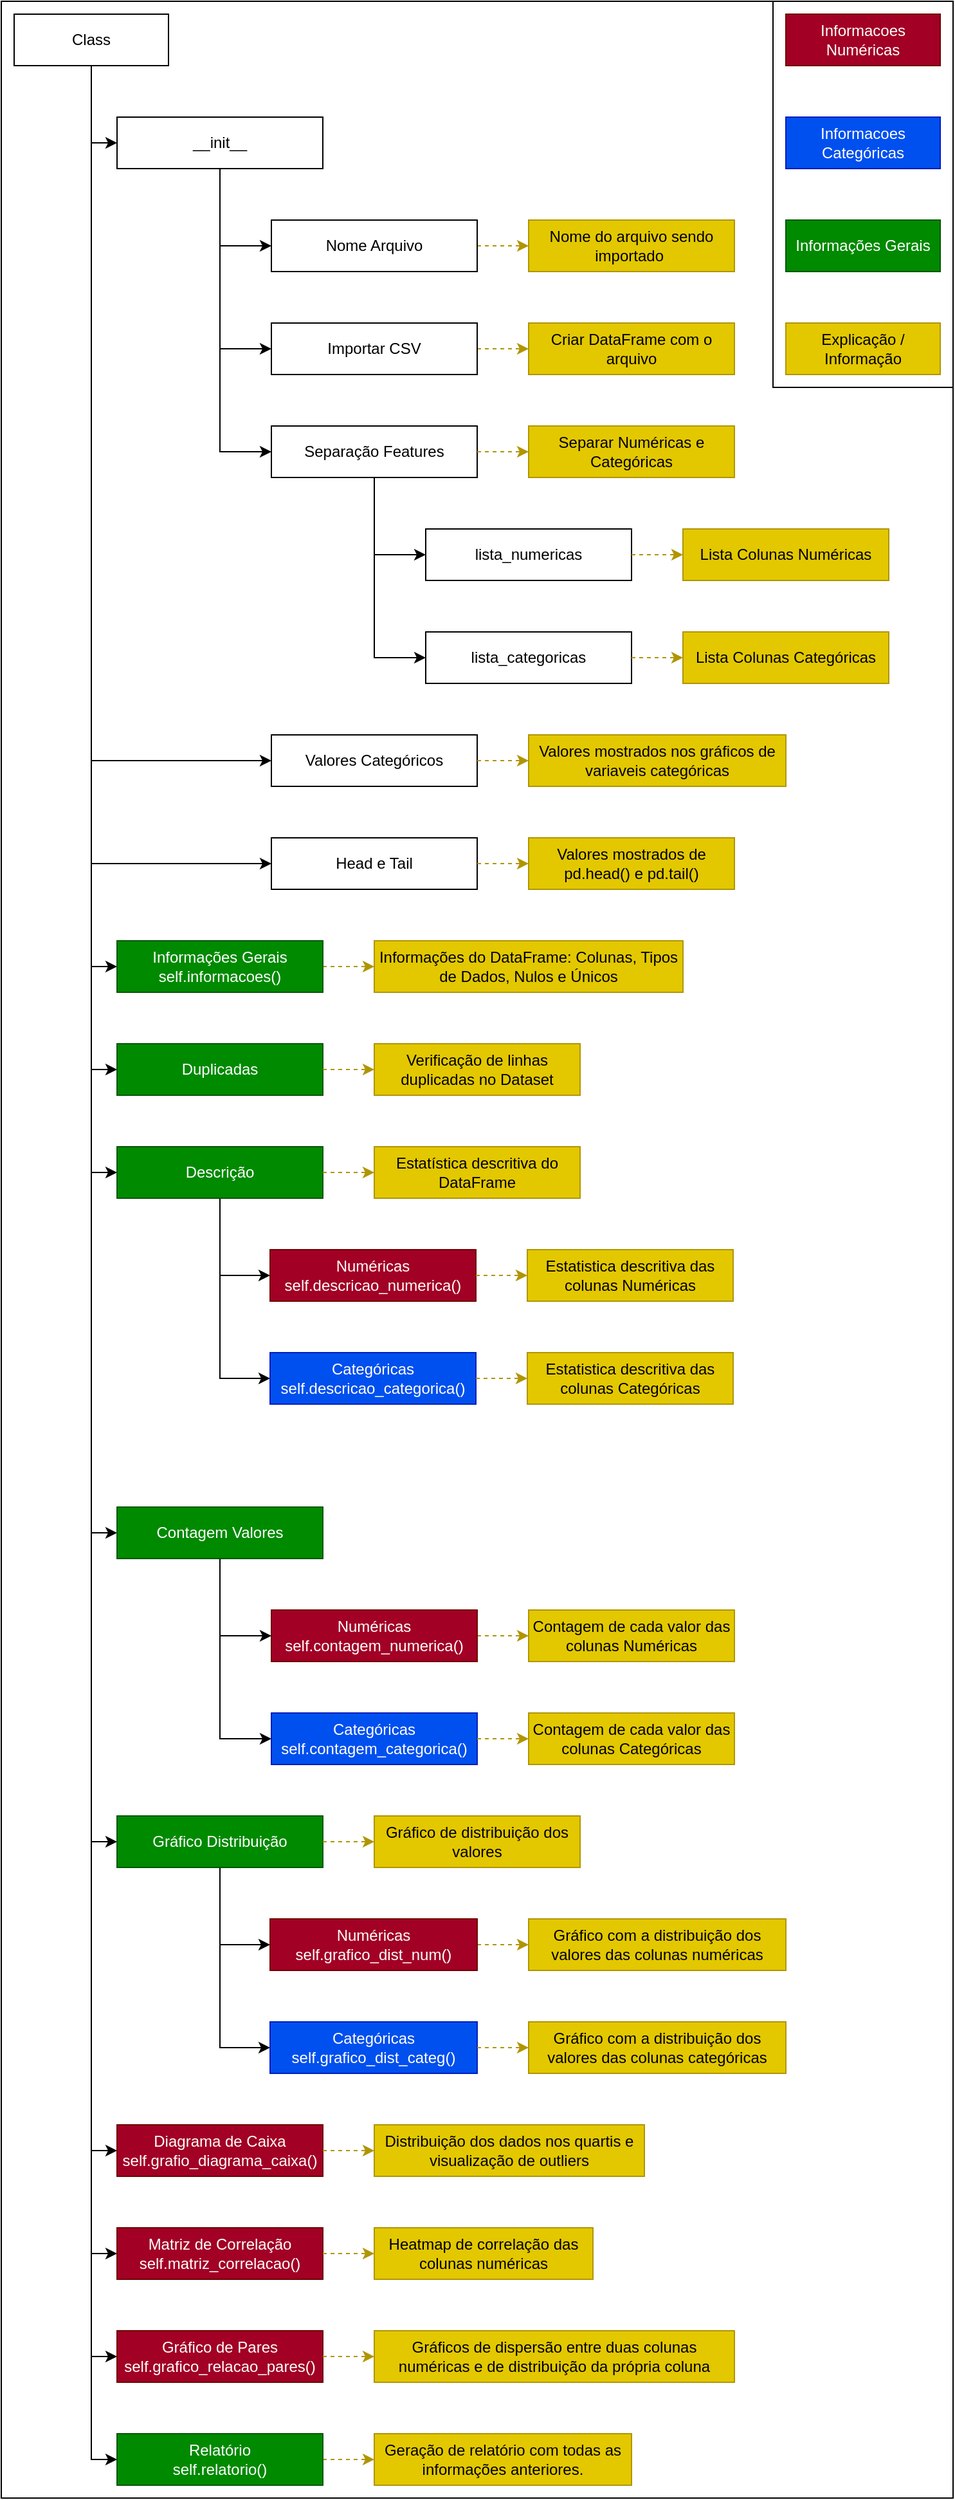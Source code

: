<mxfile version="24.7.8">
  <diagram name="Page-1" id="e8NcMfRpyRCysMWZdbiD">
    <mxGraphModel dx="1183" dy="713" grid="1" gridSize="10" guides="1" tooltips="1" connect="1" arrows="1" fold="1" page="1" pageScale="1" pageWidth="827" pageHeight="1169" math="0" shadow="0">
      <root>
        <mxCell id="0" />
        <mxCell id="1" parent="0" />
        <mxCell id="BRTqTrgbiYK0Ruy9-HGk-8" value="" style="group" parent="1" vertex="1" connectable="0">
          <mxGeometry x="630" y="30" width="140" height="1940" as="geometry" />
        </mxCell>
        <mxCell id="_vq3Z08XX0XBP9HJLTH1-32" value="Informacoes Numéricas" style="rounded=0;whiteSpace=wrap;html=1;fillColor=#a20025;fontColor=#ffffff;strokeColor=#6F0000;" parent="BRTqTrgbiYK0Ruy9-HGk-8" vertex="1">
          <mxGeometry x="10" y="10" width="120" height="40" as="geometry" />
        </mxCell>
        <mxCell id="_vq3Z08XX0XBP9HJLTH1-33" value="Informacoes Categóricas" style="rounded=0;whiteSpace=wrap;html=1;fillColor=#0050ef;fontColor=#ffffff;strokeColor=#001DBC;" parent="BRTqTrgbiYK0Ruy9-HGk-8" vertex="1">
          <mxGeometry x="10" y="90" width="120" height="40" as="geometry" />
        </mxCell>
        <mxCell id="_vq3Z08XX0XBP9HJLTH1-34" value="Explicação / Informação" style="rounded=0;whiteSpace=wrap;html=1;fillColor=#e3c800;fontColor=#000000;strokeColor=#B09500;" parent="BRTqTrgbiYK0Ruy9-HGk-8" vertex="1">
          <mxGeometry x="10" y="250" width="120" height="40" as="geometry" />
        </mxCell>
        <mxCell id="mS4xfOYdUZrDkrwLqn_w-5" value="Informações Gerais" style="rounded=0;whiteSpace=wrap;html=1;fillColor=#008a00;fontColor=#ffffff;strokeColor=#005700;" parent="BRTqTrgbiYK0Ruy9-HGk-8" vertex="1">
          <mxGeometry x="10" y="170" width="120" height="40" as="geometry" />
        </mxCell>
        <mxCell id="BRTqTrgbiYK0Ruy9-HGk-7" value="" style="rounded=0;whiteSpace=wrap;html=1;fillColor=none;" parent="BRTqTrgbiYK0Ruy9-HGk-8" vertex="1">
          <mxGeometry width="140" height="300" as="geometry" />
        </mxCell>
        <mxCell id="YNi-nl7W-iOA99BrVLCE-1" value="" style="rounded=0;whiteSpace=wrap;html=1;fillColor=none;" vertex="1" parent="BRTqTrgbiYK0Ruy9-HGk-8">
          <mxGeometry x="-600" width="740" height="1940" as="geometry" />
        </mxCell>
        <mxCell id="BRTqTrgbiYK0Ruy9-HGk-38" value="" style="edgeStyle=orthogonalEdgeStyle;rounded=0;orthogonalLoop=1;jettySize=auto;html=1;dashed=1;fillColor=#e3c800;strokeColor=#B09500;entryX=0;entryY=0.5;entryDx=0;entryDy=0;exitX=1;exitY=0.5;exitDx=0;exitDy=0;" parent="1" source="BRTqTrgbiYK0Ruy9-HGk-36" target="BRTqTrgbiYK0Ruy9-HGk-37" edge="1">
          <mxGeometry relative="1" as="geometry">
            <mxPoint x="389" y="1580" as="sourcePoint" />
            <mxPoint x="489" y="1610" as="targetPoint" />
          </mxGeometry>
        </mxCell>
        <mxCell id="_vq3Z08XX0XBP9HJLTH1-20" style="edgeStyle=orthogonalEdgeStyle;rounded=0;orthogonalLoop=1;jettySize=auto;html=1;entryX=0;entryY=0.5;entryDx=0;entryDy=0;exitX=0.5;exitY=1;exitDx=0;exitDy=0;" parent="1" source="TaPZH9mNPw8vO54X3EI6-1" target="_vq3Z08XX0XBP9HJLTH1-40" edge="1">
          <mxGeometry relative="1" as="geometry">
            <mxPoint x="50" y="280" as="sourcePoint" />
            <mxPoint x="160" y="1220" as="targetPoint" />
          </mxGeometry>
        </mxCell>
        <mxCell id="_vq3Z08XX0XBP9HJLTH1-30" style="edgeStyle=orthogonalEdgeStyle;rounded=0;orthogonalLoop=1;jettySize=auto;html=1;entryX=0;entryY=0.5;entryDx=0;entryDy=0;exitX=0.5;exitY=1;exitDx=0;exitDy=0;" parent="1" source="TaPZH9mNPw8vO54X3EI6-1" target="_vq3Z08XX0XBP9HJLTH1-27" edge="1">
          <mxGeometry relative="1" as="geometry">
            <mxPoint x="70" y="240" as="sourcePoint" />
          </mxGeometry>
        </mxCell>
        <mxCell id="MgwHLTYjM0skeYlXq_RX-8" style="edgeStyle=orthogonalEdgeStyle;rounded=0;orthogonalLoop=1;jettySize=auto;html=1;entryX=0;entryY=0.5;entryDx=0;entryDy=0;exitX=0.5;exitY=1;exitDx=0;exitDy=0;" parent="1" source="TaPZH9mNPw8vO54X3EI6-1" target="MgwHLTYjM0skeYlXq_RX-2" edge="1">
          <mxGeometry relative="1" as="geometry">
            <mxPoint x="50" y="130" as="sourcePoint" />
          </mxGeometry>
        </mxCell>
        <mxCell id="BRTqTrgbiYK0Ruy9-HGk-10" style="edgeStyle=orthogonalEdgeStyle;rounded=0;orthogonalLoop=1;jettySize=auto;html=1;entryX=0;entryY=0.5;entryDx=0;entryDy=0;exitX=0.5;exitY=1;exitDx=0;exitDy=0;" parent="1" source="TaPZH9mNPw8vO54X3EI6-1" target="BRTqTrgbiYK0Ruy9-HGk-9" edge="1">
          <mxGeometry relative="1" as="geometry" />
        </mxCell>
        <mxCell id="BRTqTrgbiYK0Ruy9-HGk-14" style="edgeStyle=orthogonalEdgeStyle;rounded=0;orthogonalLoop=1;jettySize=auto;html=1;entryX=0;entryY=0.5;entryDx=0;entryDy=0;exitX=0.5;exitY=1;exitDx=0;exitDy=0;" parent="1" source="TaPZH9mNPw8vO54X3EI6-1" target="BRTqTrgbiYK0Ruy9-HGk-13" edge="1">
          <mxGeometry relative="1" as="geometry" />
        </mxCell>
        <mxCell id="BRTqTrgbiYK0Ruy9-HGk-32" style="edgeStyle=orthogonalEdgeStyle;rounded=0;orthogonalLoop=1;jettySize=auto;html=1;exitX=0.5;exitY=1;exitDx=0;exitDy=0;entryX=0;entryY=0.5;entryDx=0;entryDy=0;" parent="1" source="TaPZH9mNPw8vO54X3EI6-1" target="BRTqTrgbiYK0Ruy9-HGk-31" edge="1">
          <mxGeometry relative="1" as="geometry">
            <mxPoint x="30" y="300" as="targetPoint" />
          </mxGeometry>
        </mxCell>
        <mxCell id="BRTqTrgbiYK0Ruy9-HGk-45" style="edgeStyle=orthogonalEdgeStyle;rounded=0;orthogonalLoop=1;jettySize=auto;html=1;exitX=0.5;exitY=1;exitDx=0;exitDy=0;entryX=0;entryY=0.5;entryDx=0;entryDy=0;" parent="1" source="TaPZH9mNPw8vO54X3EI6-1" target="BRTqTrgbiYK0Ruy9-HGk-44" edge="1">
          <mxGeometry relative="1" as="geometry">
            <mxPoint x="60" y="280" as="targetPoint" />
            <mxPoint x="60" y="110" as="sourcePoint" />
          </mxGeometry>
        </mxCell>
        <mxCell id="BRTqTrgbiYK0Ruy9-HGk-52" style="edgeStyle=orthogonalEdgeStyle;rounded=0;orthogonalLoop=1;jettySize=auto;html=1;exitX=0.5;exitY=1;exitDx=0;exitDy=0;entryX=0;entryY=0.5;entryDx=0;entryDy=0;" parent="1" source="TaPZH9mNPw8vO54X3EI6-1" target="BRTqTrgbiYK0Ruy9-HGk-49" edge="1">
          <mxGeometry relative="1" as="geometry">
            <mxPoint x="50" y="280" as="targetPoint" />
            <mxPoint x="70" y="120" as="sourcePoint" />
          </mxGeometry>
        </mxCell>
        <mxCell id="BRTqTrgbiYK0Ruy9-HGk-54" style="edgeStyle=orthogonalEdgeStyle;rounded=0;orthogonalLoop=1;jettySize=auto;html=1;exitX=0.5;exitY=1;exitDx=0;exitDy=0;entryX=0;entryY=0.5;entryDx=0;entryDy=0;" parent="1" source="TaPZH9mNPw8vO54X3EI6-1" target="BRTqTrgbiYK0Ruy9-HGk-53" edge="1">
          <mxGeometry relative="1" as="geometry">
            <mxPoint x="50" y="280" as="targetPoint" />
          </mxGeometry>
        </mxCell>
        <mxCell id="BRTqTrgbiYK0Ruy9-HGk-58" style="edgeStyle=orthogonalEdgeStyle;rounded=0;orthogonalLoop=1;jettySize=auto;html=1;exitX=0.5;exitY=1;exitDx=0;exitDy=0;entryX=0;entryY=0.5;entryDx=0;entryDy=0;" parent="1" source="TaPZH9mNPw8vO54X3EI6-1" target="BRTqTrgbiYK0Ruy9-HGk-57" edge="1">
          <mxGeometry relative="1" as="geometry">
            <mxPoint x="60" y="270" as="targetPoint" />
          </mxGeometry>
        </mxCell>
        <mxCell id="AU4asDcsTWeyy-CAVOsh-3" style="edgeStyle=orthogonalEdgeStyle;rounded=0;orthogonalLoop=1;jettySize=auto;html=1;entryX=0;entryY=0.5;entryDx=0;entryDy=0;exitX=0.5;exitY=1;exitDx=0;exitDy=0;" parent="1" source="TaPZH9mNPw8vO54X3EI6-1" target="AU4asDcsTWeyy-CAVOsh-1" edge="1">
          <mxGeometry relative="1" as="geometry" />
        </mxCell>
        <mxCell id="AU4asDcsTWeyy-CAVOsh-4" style="edgeStyle=orthogonalEdgeStyle;rounded=0;orthogonalLoop=1;jettySize=auto;html=1;entryX=0;entryY=0.5;entryDx=0;entryDy=0;exitX=0.5;exitY=1;exitDx=0;exitDy=0;" parent="1" source="TaPZH9mNPw8vO54X3EI6-1" target="AU4asDcsTWeyy-CAVOsh-2" edge="1">
          <mxGeometry relative="1" as="geometry" />
        </mxCell>
        <mxCell id="TaPZH9mNPw8vO54X3EI6-1" value="Class" style="rounded=0;whiteSpace=wrap;html=1;" parent="1" vertex="1">
          <mxGeometry x="40" y="40" width="120" height="40" as="geometry" />
        </mxCell>
        <mxCell id="TaPZH9mNPw8vO54X3EI6-5" value="" style="edgeStyle=orthogonalEdgeStyle;rounded=0;orthogonalLoop=1;jettySize=auto;html=1;dashed=1;fillColor=#e3c800;strokeColor=#B09500;exitX=1;exitY=0.5;exitDx=0;exitDy=0;entryX=0;entryY=0.5;entryDx=0;entryDy=0;" parent="1" source="TaPZH9mNPw8vO54X3EI6-2" target="TaPZH9mNPw8vO54X3EI6-4" edge="1">
          <mxGeometry relative="1" as="geometry">
            <mxPoint x="410" y="240" as="sourcePoint" />
          </mxGeometry>
        </mxCell>
        <mxCell id="TaPZH9mNPw8vO54X3EI6-2" value="Importar CSV" style="rounded=0;whiteSpace=wrap;html=1;" parent="1" vertex="1">
          <mxGeometry x="240" y="280" width="160" height="40" as="geometry" />
        </mxCell>
        <mxCell id="TaPZH9mNPw8vO54X3EI6-4" value="Criar DataFrame com o arquivo" style="rounded=0;whiteSpace=wrap;html=1;fillColor=#e3c800;fontColor=#000000;strokeColor=#B09500;" parent="1" vertex="1">
          <mxGeometry x="440" y="280" width="160" height="40" as="geometry" />
        </mxCell>
        <mxCell id="BRTqTrgbiYK0Ruy9-HGk-5" style="edgeStyle=orthogonalEdgeStyle;rounded=0;orthogonalLoop=1;jettySize=auto;html=1;entryX=0;entryY=0.5;entryDx=0;entryDy=0;exitX=0.5;exitY=1;exitDx=0;exitDy=0;" parent="1" source="TaPZH9mNPw8vO54X3EI6-6" target="_vq3Z08XX0XBP9HJLTH1-1" edge="1">
          <mxGeometry relative="1" as="geometry">
            <mxPoint x="190" y="440" as="sourcePoint" />
          </mxGeometry>
        </mxCell>
        <mxCell id="BRTqTrgbiYK0Ruy9-HGk-6" style="edgeStyle=orthogonalEdgeStyle;rounded=0;orthogonalLoop=1;jettySize=auto;html=1;entryX=0;entryY=0.5;entryDx=0;entryDy=0;exitX=0.5;exitY=1;exitDx=0;exitDy=0;" parent="1" source="TaPZH9mNPw8vO54X3EI6-6" target="_vq3Z08XX0XBP9HJLTH1-2" edge="1">
          <mxGeometry relative="1" as="geometry" />
        </mxCell>
        <mxCell id="TaPZH9mNPw8vO54X3EI6-6" value="Separação Features" style="rounded=0;whiteSpace=wrap;html=1;" parent="1" vertex="1">
          <mxGeometry x="240" y="360" width="160" height="40" as="geometry" />
        </mxCell>
        <mxCell id="TaPZH9mNPw8vO54X3EI6-8" value="Separar Numéricas e Categóricas" style="rounded=0;whiteSpace=wrap;html=1;fillColor=#e3c800;fontColor=#000000;strokeColor=#B09500;" parent="1" vertex="1">
          <mxGeometry x="440" y="360" width="160" height="40" as="geometry" />
        </mxCell>
        <mxCell id="TaPZH9mNPw8vO54X3EI6-9" value="" style="edgeStyle=orthogonalEdgeStyle;rounded=0;orthogonalLoop=1;jettySize=auto;html=1;dashed=1;fillColor=#e3c800;strokeColor=#B09500;exitX=1;exitY=0.5;exitDx=0;exitDy=0;entryX=0;entryY=0.5;entryDx=0;entryDy=0;" parent="1" source="TaPZH9mNPw8vO54X3EI6-6" target="TaPZH9mNPw8vO54X3EI6-8" edge="1">
          <mxGeometry relative="1" as="geometry">
            <mxPoint x="330" y="310" as="sourcePoint" />
            <mxPoint x="490" y="450" as="targetPoint" />
          </mxGeometry>
        </mxCell>
        <mxCell id="_vq3Z08XX0XBP9HJLTH1-1" value="lista_numericas" style="rounded=0;whiteSpace=wrap;html=1;" parent="1" vertex="1">
          <mxGeometry x="360" y="440" width="160" height="40" as="geometry" />
        </mxCell>
        <mxCell id="_vq3Z08XX0XBP9HJLTH1-2" value="lista_categoricas" style="rounded=0;whiteSpace=wrap;html=1;" parent="1" vertex="1">
          <mxGeometry x="360" y="520" width="160" height="40" as="geometry" />
        </mxCell>
        <mxCell id="_vq3Z08XX0XBP9HJLTH1-13" value="Lista Colunas Numéricas" style="rounded=0;whiteSpace=wrap;html=1;fillColor=#e3c800;fontColor=#000000;strokeColor=#B09500;" parent="1" vertex="1">
          <mxGeometry x="560" y="440" width="160" height="40" as="geometry" />
        </mxCell>
        <mxCell id="_vq3Z08XX0XBP9HJLTH1-14" value="" style="edgeStyle=orthogonalEdgeStyle;rounded=0;orthogonalLoop=1;jettySize=auto;html=1;dashed=1;fillColor=#e3c800;strokeColor=#B09500;entryX=0;entryY=0.5;entryDx=0;entryDy=0;exitX=1;exitY=0.5;exitDx=0;exitDy=0;" parent="1" source="_vq3Z08XX0XBP9HJLTH1-1" target="_vq3Z08XX0XBP9HJLTH1-13" edge="1">
          <mxGeometry relative="1" as="geometry">
            <mxPoint x="450" y="430" as="sourcePoint" />
            <mxPoint x="570" y="530" as="targetPoint" />
          </mxGeometry>
        </mxCell>
        <mxCell id="_vq3Z08XX0XBP9HJLTH1-15" value="Lista Colunas Categóricas" style="rounded=0;whiteSpace=wrap;html=1;fillColor=#e3c800;fontColor=#000000;strokeColor=#B09500;" parent="1" vertex="1">
          <mxGeometry x="560" y="520" width="160" height="40" as="geometry" />
        </mxCell>
        <mxCell id="_vq3Z08XX0XBP9HJLTH1-16" value="" style="edgeStyle=orthogonalEdgeStyle;rounded=0;orthogonalLoop=1;jettySize=auto;html=1;dashed=1;fillColor=#e3c800;strokeColor=#B09500;entryX=0;entryY=0.5;entryDx=0;entryDy=0;exitX=1;exitY=0.5;exitDx=0;exitDy=0;" parent="1" source="_vq3Z08XX0XBP9HJLTH1-2" target="_vq3Z08XX0XBP9HJLTH1-15" edge="1">
          <mxGeometry relative="1" as="geometry">
            <mxPoint x="460" y="510" as="sourcePoint" />
            <mxPoint x="570" y="610" as="targetPoint" />
          </mxGeometry>
        </mxCell>
        <mxCell id="BRTqTrgbiYK0Ruy9-HGk-25" value="" style="edgeStyle=orthogonalEdgeStyle;rounded=0;orthogonalLoop=1;jettySize=auto;html=1;fillColor=#e3c800;strokeColor=#B09500;dashed=1;entryX=0;entryY=0.5;entryDx=0;entryDy=0;exitX=1;exitY=0.5;exitDx=0;exitDy=0;" parent="1" source="_vq3Z08XX0XBP9HJLTH1-21" target="_vq3Z08XX0XBP9HJLTH1-24" edge="1">
          <mxGeometry relative="1" as="geometry">
            <mxPoint x="420" y="1240" as="sourcePoint" />
            <mxPoint x="430" y="1260" as="targetPoint" />
          </mxGeometry>
        </mxCell>
        <mxCell id="_vq3Z08XX0XBP9HJLTH1-21" value="&lt;div&gt;Numéricas&lt;/div&gt;&lt;div&gt;self.contagem_numerica()&lt;br&gt;&lt;/div&gt;" style="rounded=0;whiteSpace=wrap;html=1;fillColor=#a20025;fontColor=#ffffff;strokeColor=#6F0000;" parent="1" vertex="1">
          <mxGeometry x="240" y="1280" width="160" height="40" as="geometry" />
        </mxCell>
        <mxCell id="_vq3Z08XX0XBP9HJLTH1-24" value="Contagem de cada valor das colunas Numéricas" style="rounded=0;whiteSpace=wrap;html=1;fillColor=#e3c800;fontColor=#000000;strokeColor=#B09500;" parent="1" vertex="1">
          <mxGeometry x="440" y="1280" width="160" height="40" as="geometry" />
        </mxCell>
        <mxCell id="_vq3Z08XX0XBP9HJLTH1-28" style="edgeStyle=orthogonalEdgeStyle;rounded=0;orthogonalLoop=1;jettySize=auto;html=1;entryX=0;entryY=0.5;entryDx=0;entryDy=0;exitX=0.5;exitY=1;exitDx=0;exitDy=0;" parent="1" source="_vq3Z08XX0XBP9HJLTH1-27" target="TaPZH9mNPw8vO54X3EI6-2" edge="1">
          <mxGeometry relative="1" as="geometry" />
        </mxCell>
        <mxCell id="_vq3Z08XX0XBP9HJLTH1-29" style="edgeStyle=orthogonalEdgeStyle;rounded=0;orthogonalLoop=1;jettySize=auto;html=1;entryX=0;entryY=0.5;entryDx=0;entryDy=0;exitX=0.5;exitY=1;exitDx=0;exitDy=0;" parent="1" source="_vq3Z08XX0XBP9HJLTH1-27" target="TaPZH9mNPw8vO54X3EI6-6" edge="1">
          <mxGeometry relative="1" as="geometry" />
        </mxCell>
        <mxCell id="BRTqTrgbiYK0Ruy9-HGk-2" style="edgeStyle=orthogonalEdgeStyle;rounded=0;orthogonalLoop=1;jettySize=auto;html=1;entryX=0;entryY=0.5;entryDx=0;entryDy=0;exitX=0.5;exitY=1;exitDx=0;exitDy=0;" parent="1" source="_vq3Z08XX0XBP9HJLTH1-27" target="BRTqTrgbiYK0Ruy9-HGk-1" edge="1">
          <mxGeometry relative="1" as="geometry">
            <mxPoint x="140" y="190" as="sourcePoint" />
          </mxGeometry>
        </mxCell>
        <mxCell id="_vq3Z08XX0XBP9HJLTH1-27" value="__init__" style="rounded=0;whiteSpace=wrap;html=1;" parent="1" vertex="1">
          <mxGeometry x="120" y="120" width="160" height="40" as="geometry" />
        </mxCell>
        <mxCell id="_vq3Z08XX0XBP9HJLTH1-40" value="Duplicadas" style="rounded=0;whiteSpace=wrap;html=1;fillColor=#008a00;fontColor=#ffffff;strokeColor=#005700;" parent="1" vertex="1">
          <mxGeometry x="120" y="840" width="160" height="40" as="geometry" />
        </mxCell>
        <mxCell id="_vq3Z08XX0XBP9HJLTH1-41" value="Verificação de linhas duplicadas no Dataset" style="rounded=0;whiteSpace=wrap;html=1;fillColor=#e3c800;fontColor=#000000;strokeColor=#B09500;" parent="1" vertex="1">
          <mxGeometry x="320" y="840" width="160" height="40" as="geometry" />
        </mxCell>
        <mxCell id="_vq3Z08XX0XBP9HJLTH1-42" value="" style="edgeStyle=orthogonalEdgeStyle;rounded=0;orthogonalLoop=1;jettySize=auto;html=1;dashed=1;fillColor=#e3c800;strokeColor=#B09500;entryX=0;entryY=0.5;entryDx=0;entryDy=0;exitX=1;exitY=0.5;exitDx=0;exitDy=0;" parent="1" source="_vq3Z08XX0XBP9HJLTH1-40" target="_vq3Z08XX0XBP9HJLTH1-41" edge="1">
          <mxGeometry relative="1" as="geometry">
            <mxPoint x="280" y="910" as="sourcePoint" />
            <mxPoint x="370" y="930" as="targetPoint" />
          </mxGeometry>
        </mxCell>
        <mxCell id="_vq3Z08XX0XBP9HJLTH1-43" value="&lt;div&gt;Categóricas&lt;/div&gt;&lt;div&gt;self.contagem_categorica()&lt;br&gt;&lt;/div&gt;" style="rounded=0;whiteSpace=wrap;html=1;fillColor=#0050ef;fontColor=#ffffff;strokeColor=#001DBC;" parent="1" vertex="1">
          <mxGeometry x="240" y="1360" width="160" height="40" as="geometry" />
        </mxCell>
        <mxCell id="_vq3Z08XX0XBP9HJLTH1-44" value="Contagem de cada valor das colunas Categóricas" style="rounded=0;whiteSpace=wrap;html=1;fillColor=#e3c800;fontColor=#000000;strokeColor=#B09500;" parent="1" vertex="1">
          <mxGeometry x="440" y="1360" width="160" height="40" as="geometry" />
        </mxCell>
        <mxCell id="_vq3Z08XX0XBP9HJLTH1-45" value="" style="edgeStyle=orthogonalEdgeStyle;rounded=0;orthogonalLoop=1;jettySize=auto;html=1;dashed=1;fillColor=#e3c800;strokeColor=#B09500;entryX=0;entryY=0.5;entryDx=0;entryDy=0;exitX=1;exitY=0.5;exitDx=0;exitDy=0;" parent="1" source="_vq3Z08XX0XBP9HJLTH1-43" target="_vq3Z08XX0XBP9HJLTH1-44" edge="1">
          <mxGeometry relative="1" as="geometry">
            <mxPoint x="390" y="1410" as="sourcePoint" />
            <mxPoint x="490" y="1450" as="targetPoint" />
          </mxGeometry>
        </mxCell>
        <mxCell id="BRTqTrgbiYK0Ruy9-HGk-42" style="edgeStyle=orthogonalEdgeStyle;rounded=0;orthogonalLoop=1;jettySize=auto;html=1;entryX=0;entryY=0.5;entryDx=0;entryDy=0;" parent="1" source="MgwHLTYjM0skeYlXq_RX-2" target="BRTqTrgbiYK0Ruy9-HGk-36" edge="1">
          <mxGeometry relative="1" as="geometry" />
        </mxCell>
        <mxCell id="BRTqTrgbiYK0Ruy9-HGk-43" style="edgeStyle=orthogonalEdgeStyle;rounded=0;orthogonalLoop=1;jettySize=auto;html=1;entryX=0;entryY=0.5;entryDx=0;entryDy=0;" parent="1" source="MgwHLTYjM0skeYlXq_RX-2" target="BRTqTrgbiYK0Ruy9-HGk-39" edge="1">
          <mxGeometry relative="1" as="geometry" />
        </mxCell>
        <mxCell id="MgwHLTYjM0skeYlXq_RX-2" value="Gráfico Distribuição" style="rounded=0;whiteSpace=wrap;html=1;fillColor=#008a00;fontColor=#ffffff;strokeColor=#005700;" parent="1" vertex="1">
          <mxGeometry x="120" y="1440" width="160" height="40" as="geometry" />
        </mxCell>
        <mxCell id="mS4xfOYdUZrDkrwLqn_w-1" value="Gráfico de distribuição dos valores" style="rounded=0;whiteSpace=wrap;html=1;fillColor=#e3c800;fontColor=#000000;strokeColor=#B09500;" parent="1" vertex="1">
          <mxGeometry x="320" y="1440" width="160" height="40" as="geometry" />
        </mxCell>
        <mxCell id="mS4xfOYdUZrDkrwLqn_w-2" value="" style="edgeStyle=orthogonalEdgeStyle;rounded=0;orthogonalLoop=1;jettySize=auto;html=1;dashed=1;fillColor=#e3c800;strokeColor=#B09500;entryX=0;entryY=0.5;entryDx=0;entryDy=0;exitX=1;exitY=0.5;exitDx=0;exitDy=0;" parent="1" source="MgwHLTYjM0skeYlXq_RX-2" target="mS4xfOYdUZrDkrwLqn_w-1" edge="1">
          <mxGeometry relative="1" as="geometry">
            <mxPoint x="340" y="1490" as="sourcePoint" />
            <mxPoint x="450" y="1600" as="targetPoint" />
          </mxGeometry>
        </mxCell>
        <mxCell id="BRTqTrgbiYK0Ruy9-HGk-4" style="edgeStyle=orthogonalEdgeStyle;rounded=0;orthogonalLoop=1;jettySize=auto;html=1;entryX=0;entryY=0.5;entryDx=0;entryDy=0;dashed=1;fillColor=#e3c800;strokeColor=#B09500;exitX=1;exitY=0.5;exitDx=0;exitDy=0;" parent="1" source="BRTqTrgbiYK0Ruy9-HGk-1" target="BRTqTrgbiYK0Ruy9-HGk-3" edge="1">
          <mxGeometry relative="1" as="geometry" />
        </mxCell>
        <mxCell id="BRTqTrgbiYK0Ruy9-HGk-1" value="Nome Arquivo" style="rounded=0;whiteSpace=wrap;html=1;" parent="1" vertex="1">
          <mxGeometry x="240" y="200" width="160" height="40" as="geometry" />
        </mxCell>
        <mxCell id="BRTqTrgbiYK0Ruy9-HGk-3" value="Nome do arquivo sendo importado&amp;nbsp;" style="rounded=0;whiteSpace=wrap;html=1;fillColor=#e3c800;fontColor=#000000;strokeColor=#B09500;" parent="1" vertex="1">
          <mxGeometry x="440" y="200" width="160" height="40" as="geometry" />
        </mxCell>
        <mxCell id="BRTqTrgbiYK0Ruy9-HGk-12" style="edgeStyle=orthogonalEdgeStyle;rounded=0;orthogonalLoop=1;jettySize=auto;html=1;entryX=0;entryY=0.5;entryDx=0;entryDy=0;fillColor=#e3c800;strokeColor=#B09500;dashed=1;exitX=1;exitY=0.5;exitDx=0;exitDy=0;" parent="1" source="BRTqTrgbiYK0Ruy9-HGk-9" target="BRTqTrgbiYK0Ruy9-HGk-11" edge="1">
          <mxGeometry relative="1" as="geometry" />
        </mxCell>
        <mxCell id="BRTqTrgbiYK0Ruy9-HGk-9" value="Informações Gerais&lt;div&gt;self.informacoes()&lt;/div&gt;" style="rounded=0;whiteSpace=wrap;html=1;fillColor=#008a00;fontColor=#ffffff;strokeColor=#005700;" parent="1" vertex="1">
          <mxGeometry x="120" y="760" width="160" height="40" as="geometry" />
        </mxCell>
        <mxCell id="BRTqTrgbiYK0Ruy9-HGk-11" value="Informações do DataFrame: Colunas, Tipos de Dados, Nulos e Únicos" style="rounded=0;whiteSpace=wrap;html=1;fillColor=#e3c800;fontColor=#000000;strokeColor=#B09500;" parent="1" vertex="1">
          <mxGeometry x="320" y="760" width="240" height="40" as="geometry" />
        </mxCell>
        <mxCell id="BRTqTrgbiYK0Ruy9-HGk-21" style="edgeStyle=orthogonalEdgeStyle;rounded=0;orthogonalLoop=1;jettySize=auto;html=1;entryX=0;entryY=0.5;entryDx=0;entryDy=0;exitX=0.5;exitY=1;exitDx=0;exitDy=0;" parent="1" source="BRTqTrgbiYK0Ruy9-HGk-13" target="BRTqTrgbiYK0Ruy9-HGk-18" edge="1">
          <mxGeometry relative="1" as="geometry">
            <mxPoint x="110" y="990" as="sourcePoint" />
          </mxGeometry>
        </mxCell>
        <mxCell id="BRTqTrgbiYK0Ruy9-HGk-22" style="edgeStyle=orthogonalEdgeStyle;rounded=0;orthogonalLoop=1;jettySize=auto;html=1;entryX=0;entryY=0.5;entryDx=0;entryDy=0;exitX=0.5;exitY=1;exitDx=0;exitDy=0;" parent="1" source="BRTqTrgbiYK0Ruy9-HGk-13" target="BRTqTrgbiYK0Ruy9-HGk-19" edge="1">
          <mxGeometry relative="1" as="geometry">
            <mxPoint x="130" y="1030" as="sourcePoint" />
          </mxGeometry>
        </mxCell>
        <mxCell id="BRTqTrgbiYK0Ruy9-HGk-13" value="Descrição" style="rounded=0;whiteSpace=wrap;html=1;fillColor=#008a00;fontColor=#ffffff;strokeColor=#005700;" parent="1" vertex="1">
          <mxGeometry x="120" y="920" width="160" height="40" as="geometry" />
        </mxCell>
        <mxCell id="BRTqTrgbiYK0Ruy9-HGk-15" value="Estatística descritiva do DataFrame" style="rounded=0;whiteSpace=wrap;html=1;fillColor=#e3c800;fontColor=#000000;strokeColor=#B09500;" parent="1" vertex="1">
          <mxGeometry x="320" y="920" width="160" height="40" as="geometry" />
        </mxCell>
        <mxCell id="BRTqTrgbiYK0Ruy9-HGk-16" value="" style="edgeStyle=orthogonalEdgeStyle;rounded=0;orthogonalLoop=1;jettySize=auto;html=1;dashed=1;fillColor=#e3c800;strokeColor=#B09500;entryX=0;entryY=0.5;entryDx=0;entryDy=0;exitX=1;exitY=0.5;exitDx=0;exitDy=0;" parent="1" source="BRTqTrgbiYK0Ruy9-HGk-13" target="BRTqTrgbiYK0Ruy9-HGk-15" edge="1">
          <mxGeometry relative="1" as="geometry">
            <mxPoint x="270" y="960" as="sourcePoint" />
            <mxPoint x="370" y="1010" as="targetPoint" />
          </mxGeometry>
        </mxCell>
        <mxCell id="BRTqTrgbiYK0Ruy9-HGk-18" value="Numéricas&lt;div&gt;self.descricao_numerica()&lt;/div&gt;" style="rounded=0;whiteSpace=wrap;html=1;fillColor=#a20025;fontColor=#ffffff;strokeColor=#6F0000;" parent="1" vertex="1">
          <mxGeometry x="239" y="1000" width="160" height="40" as="geometry" />
        </mxCell>
        <mxCell id="BRTqTrgbiYK0Ruy9-HGk-19" value="Categóricas&lt;div&gt;self.descricao_categorica()&lt;/div&gt;" style="rounded=0;whiteSpace=wrap;html=1;fillColor=#0050ef;fontColor=#ffffff;strokeColor=#001DBC;" parent="1" vertex="1">
          <mxGeometry x="239" y="1080" width="160" height="40" as="geometry" />
        </mxCell>
        <mxCell id="BRTqTrgbiYK0Ruy9-HGk-27" value="Estatistica descritiva das colunas Numéricas" style="rounded=0;whiteSpace=wrap;html=1;fillColor=#e3c800;fontColor=#000000;strokeColor=#B09500;" parent="1" vertex="1">
          <mxGeometry x="439" y="1000" width="160" height="40" as="geometry" />
        </mxCell>
        <mxCell id="BRTqTrgbiYK0Ruy9-HGk-28" style="edgeStyle=orthogonalEdgeStyle;rounded=0;orthogonalLoop=1;jettySize=auto;html=1;entryX=0;entryY=0.5;entryDx=0;entryDy=0;exitX=1;exitY=0.5;exitDx=0;exitDy=0;fillColor=#e3c800;strokeColor=#B09500;dashed=1;" parent="1" source="BRTqTrgbiYK0Ruy9-HGk-18" target="BRTqTrgbiYK0Ruy9-HGk-27" edge="1">
          <mxGeometry relative="1" as="geometry">
            <mxPoint x="329" y="950" as="sourcePoint" />
            <mxPoint x="409" y="950" as="targetPoint" />
          </mxGeometry>
        </mxCell>
        <mxCell id="BRTqTrgbiYK0Ruy9-HGk-29" style="edgeStyle=orthogonalEdgeStyle;rounded=0;orthogonalLoop=1;jettySize=auto;html=1;entryX=0;entryY=0.5;entryDx=0;entryDy=0;exitX=1;exitY=0.5;exitDx=0;exitDy=0;fillColor=#e3c800;strokeColor=#B09500;dashed=1;" parent="1" source="BRTqTrgbiYK0Ruy9-HGk-19" target="BRTqTrgbiYK0Ruy9-HGk-30" edge="1">
          <mxGeometry relative="1" as="geometry">
            <mxPoint x="339" y="960" as="sourcePoint" />
            <mxPoint x="419" y="960" as="targetPoint" />
          </mxGeometry>
        </mxCell>
        <mxCell id="BRTqTrgbiYK0Ruy9-HGk-30" value="Estatistica descritiva das colunas Categóricas" style="rounded=0;whiteSpace=wrap;html=1;fillColor=#e3c800;fontColor=#000000;strokeColor=#B09500;" parent="1" vertex="1">
          <mxGeometry x="439" y="1080" width="160" height="40" as="geometry" />
        </mxCell>
        <mxCell id="BRTqTrgbiYK0Ruy9-HGk-33" style="edgeStyle=orthogonalEdgeStyle;rounded=0;orthogonalLoop=1;jettySize=auto;html=1;entryX=0;entryY=0.5;entryDx=0;entryDy=0;exitX=0.5;exitY=1;exitDx=0;exitDy=0;" parent="1" source="BRTqTrgbiYK0Ruy9-HGk-31" target="_vq3Z08XX0XBP9HJLTH1-21" edge="1">
          <mxGeometry relative="1" as="geometry">
            <mxPoint x="130" y="1300" as="sourcePoint" />
          </mxGeometry>
        </mxCell>
        <mxCell id="BRTqTrgbiYK0Ruy9-HGk-34" style="edgeStyle=orthogonalEdgeStyle;rounded=0;orthogonalLoop=1;jettySize=auto;html=1;entryX=0;entryY=0.5;entryDx=0;entryDy=0;exitX=0.5;exitY=1;exitDx=0;exitDy=0;" parent="1" source="BRTqTrgbiYK0Ruy9-HGk-31" target="_vq3Z08XX0XBP9HJLTH1-43" edge="1">
          <mxGeometry relative="1" as="geometry">
            <mxPoint x="120" y="1280" as="sourcePoint" />
          </mxGeometry>
        </mxCell>
        <mxCell id="BRTqTrgbiYK0Ruy9-HGk-31" value="Contagem Valores" style="rounded=0;whiteSpace=wrap;html=1;fillColor=#008a00;fontColor=#ffffff;strokeColor=#005700;" parent="1" vertex="1">
          <mxGeometry x="120" y="1200" width="160" height="40" as="geometry" />
        </mxCell>
        <mxCell id="BRTqTrgbiYK0Ruy9-HGk-36" value="&lt;div&gt;Numéricas&lt;/div&gt;&lt;div&gt;self.grafico_dist_num()&lt;/div&gt;" style="rounded=0;whiteSpace=wrap;html=1;fillColor=#a20025;fontColor=#ffffff;strokeColor=#6F0000;" parent="1" vertex="1">
          <mxGeometry x="239" y="1520" width="161" height="40" as="geometry" />
        </mxCell>
        <mxCell id="BRTqTrgbiYK0Ruy9-HGk-37" value="Gráfico com a distribuição dos valores das colunas numéricas" style="rounded=0;whiteSpace=wrap;html=1;fillColor=#e3c800;fontColor=#000000;strokeColor=#B09500;" parent="1" vertex="1">
          <mxGeometry x="440" y="1520" width="200" height="40" as="geometry" />
        </mxCell>
        <mxCell id="BRTqTrgbiYK0Ruy9-HGk-39" value="&lt;div&gt;Categóricas&lt;/div&gt;&lt;div&gt;self.grafico_dist_categ()&lt;/div&gt;" style="rounded=0;whiteSpace=wrap;html=1;fillColor=#0050ef;fontColor=#ffffff;strokeColor=#001DBC;" parent="1" vertex="1">
          <mxGeometry x="239" y="1600" width="161" height="40" as="geometry" />
        </mxCell>
        <mxCell id="BRTqTrgbiYK0Ruy9-HGk-40" value="Gráfico com a distribuição dos valores das colunas categóricas" style="rounded=0;whiteSpace=wrap;html=1;fillColor=#e3c800;fontColor=#000000;strokeColor=#B09500;" parent="1" vertex="1">
          <mxGeometry x="440" y="1600" width="200" height="40" as="geometry" />
        </mxCell>
        <mxCell id="BRTqTrgbiYK0Ruy9-HGk-41" value="" style="edgeStyle=orthogonalEdgeStyle;rounded=0;orthogonalLoop=1;jettySize=auto;html=1;dashed=1;fillColor=#e3c800;strokeColor=#B09500;entryX=0;entryY=0.5;entryDx=0;entryDy=0;exitX=1;exitY=0.5;exitDx=0;exitDy=0;" parent="1" source="BRTqTrgbiYK0Ruy9-HGk-39" target="BRTqTrgbiYK0Ruy9-HGk-40" edge="1">
          <mxGeometry relative="1" as="geometry">
            <mxPoint x="389" y="1650" as="sourcePoint" />
            <mxPoint x="489" y="1690" as="targetPoint" />
          </mxGeometry>
        </mxCell>
        <mxCell id="BRTqTrgbiYK0Ruy9-HGk-44" value="&lt;div&gt;Diagrama de Caixa&lt;/div&gt;&lt;div&gt;self.grafio_diagrama_caixa()&lt;/div&gt;" style="rounded=0;whiteSpace=wrap;html=1;fillColor=#a20025;fontColor=#ffffff;strokeColor=#6F0000;" parent="1" vertex="1">
          <mxGeometry x="120" y="1680" width="160" height="40" as="geometry" />
        </mxCell>
        <mxCell id="BRTqTrgbiYK0Ruy9-HGk-47" value="Distribuição dos dados nos quartis e visualização de outliers" style="rounded=0;whiteSpace=wrap;html=1;fillColor=#e3c800;fontColor=#000000;strokeColor=#B09500;" parent="1" vertex="1">
          <mxGeometry x="320" y="1680" width="210" height="40" as="geometry" />
        </mxCell>
        <mxCell id="BRTqTrgbiYK0Ruy9-HGk-48" value="" style="edgeStyle=orthogonalEdgeStyle;rounded=0;orthogonalLoop=1;jettySize=auto;html=1;dashed=1;fillColor=#e3c800;strokeColor=#B09500;entryX=0;entryY=0.5;entryDx=0;entryDy=0;exitX=1;exitY=0.5;exitDx=0;exitDy=0;" parent="1" source="BRTqTrgbiYK0Ruy9-HGk-44" target="BRTqTrgbiYK0Ruy9-HGk-47" edge="1">
          <mxGeometry relative="1" as="geometry">
            <mxPoint x="270" y="1740" as="sourcePoint" />
            <mxPoint x="370" y="1770" as="targetPoint" />
          </mxGeometry>
        </mxCell>
        <mxCell id="BRTqTrgbiYK0Ruy9-HGk-49" value="&lt;div&gt;Matriz de Correlação&lt;/div&gt;&lt;div&gt;self.matriz_correlacao()&lt;/div&gt;" style="rounded=0;whiteSpace=wrap;html=1;fillColor=#a20025;fontColor=#ffffff;strokeColor=#6F0000;" parent="1" vertex="1">
          <mxGeometry x="120" y="1760" width="160" height="40" as="geometry" />
        </mxCell>
        <mxCell id="BRTqTrgbiYK0Ruy9-HGk-50" value="Heatmap de correlação das colunas numéricas" style="rounded=0;whiteSpace=wrap;html=1;fillColor=#e3c800;fontColor=#000000;strokeColor=#B09500;" parent="1" vertex="1">
          <mxGeometry x="320" y="1760" width="170" height="40" as="geometry" />
        </mxCell>
        <mxCell id="BRTqTrgbiYK0Ruy9-HGk-51" value="" style="edgeStyle=orthogonalEdgeStyle;rounded=0;orthogonalLoop=1;jettySize=auto;html=1;dashed=1;fillColor=#e3c800;strokeColor=#B09500;entryX=0;entryY=0.5;entryDx=0;entryDy=0;exitX=1;exitY=0.5;exitDx=0;exitDy=0;" parent="1" source="BRTqTrgbiYK0Ruy9-HGk-49" target="BRTqTrgbiYK0Ruy9-HGk-50" edge="1">
          <mxGeometry relative="1" as="geometry">
            <mxPoint x="270" y="1820" as="sourcePoint" />
            <mxPoint x="370" y="1850" as="targetPoint" />
          </mxGeometry>
        </mxCell>
        <mxCell id="BRTqTrgbiYK0Ruy9-HGk-53" value="&lt;div&gt;Gráfico de Pares&lt;/div&gt;&lt;div&gt;self.grafico_relacao_pares()&lt;/div&gt;" style="rounded=0;whiteSpace=wrap;html=1;fillColor=#a20025;fontColor=#ffffff;strokeColor=#6F0000;" parent="1" vertex="1">
          <mxGeometry x="120" y="1840" width="160" height="40" as="geometry" />
        </mxCell>
        <mxCell id="BRTqTrgbiYK0Ruy9-HGk-55" value="Gráficos de dispersão entre duas colunas numéricas e de distribuição da própria coluna" style="rounded=0;whiteSpace=wrap;html=1;fillColor=#e3c800;fontColor=#000000;strokeColor=#B09500;" parent="1" vertex="1">
          <mxGeometry x="320" y="1840" width="280" height="40" as="geometry" />
        </mxCell>
        <mxCell id="BRTqTrgbiYK0Ruy9-HGk-56" value="" style="edgeStyle=orthogonalEdgeStyle;rounded=0;orthogonalLoop=1;jettySize=auto;html=1;dashed=1;fillColor=#e3c800;strokeColor=#B09500;entryX=0;entryY=0.5;entryDx=0;entryDy=0;exitX=1;exitY=0.5;exitDx=0;exitDy=0;" parent="1" source="BRTqTrgbiYK0Ruy9-HGk-53" target="BRTqTrgbiYK0Ruy9-HGk-55" edge="1">
          <mxGeometry relative="1" as="geometry">
            <mxPoint x="250" y="1790" as="sourcePoint" />
            <mxPoint x="320" y="1790" as="targetPoint" />
          </mxGeometry>
        </mxCell>
        <mxCell id="BRTqTrgbiYK0Ruy9-HGk-60" style="edgeStyle=orthogonalEdgeStyle;rounded=0;orthogonalLoop=1;jettySize=auto;html=1;exitX=1;exitY=0.5;exitDx=0;exitDy=0;entryX=0;entryY=0.5;entryDx=0;entryDy=0;fillColor=#e3c800;strokeColor=#B09500;dashed=1;" parent="1" source="BRTqTrgbiYK0Ruy9-HGk-57" target="BRTqTrgbiYK0Ruy9-HGk-59" edge="1">
          <mxGeometry relative="1" as="geometry" />
        </mxCell>
        <mxCell id="BRTqTrgbiYK0Ruy9-HGk-57" value="Relatório&lt;div&gt;self.relatorio()&lt;/div&gt;" style="rounded=0;whiteSpace=wrap;html=1;fillColor=#008a00;fontColor=#ffffff;strokeColor=#005700;" parent="1" vertex="1">
          <mxGeometry x="120" y="1920" width="160" height="40" as="geometry" />
        </mxCell>
        <mxCell id="BRTqTrgbiYK0Ruy9-HGk-59" value="Geração de relatório com todas as informações anteriores." style="rounded=0;whiteSpace=wrap;html=1;fillColor=#e3c800;fontColor=#000000;strokeColor=#B09500;" parent="1" vertex="1">
          <mxGeometry x="320" y="1920" width="200" height="40" as="geometry" />
        </mxCell>
        <mxCell id="AU4asDcsTWeyy-CAVOsh-1" value="Valores Categóricos" style="rounded=0;whiteSpace=wrap;html=1;" parent="1" vertex="1">
          <mxGeometry x="240" y="600" width="160" height="40" as="geometry" />
        </mxCell>
        <mxCell id="AU4asDcsTWeyy-CAVOsh-2" value="Head e Tail" style="rounded=0;whiteSpace=wrap;html=1;" parent="1" vertex="1">
          <mxGeometry x="240" y="680" width="160" height="40" as="geometry" />
        </mxCell>
        <mxCell id="AU4asDcsTWeyy-CAVOsh-5" value="Valores mostrados nos gráficos de variaveis categóricas" style="rounded=0;whiteSpace=wrap;html=1;fillColor=#e3c800;fontColor=#000000;strokeColor=#B09500;" parent="1" vertex="1">
          <mxGeometry x="440" y="600" width="200" height="40" as="geometry" />
        </mxCell>
        <mxCell id="AU4asDcsTWeyy-CAVOsh-6" value="" style="edgeStyle=orthogonalEdgeStyle;rounded=0;orthogonalLoop=1;jettySize=auto;html=1;dashed=1;fillColor=#e3c800;strokeColor=#B09500;entryX=0;entryY=0.5;entryDx=0;entryDy=0;exitX=1;exitY=0.5;exitDx=0;exitDy=0;" parent="1" source="AU4asDcsTWeyy-CAVOsh-1" target="AU4asDcsTWeyy-CAVOsh-5" edge="1">
          <mxGeometry relative="1" as="geometry">
            <mxPoint x="410" y="660" as="sourcePoint" />
            <mxPoint x="450" y="690" as="targetPoint" />
          </mxGeometry>
        </mxCell>
        <mxCell id="AU4asDcsTWeyy-CAVOsh-7" value="Valores mostrados de pd.head() e pd.tail()" style="rounded=0;whiteSpace=wrap;html=1;fillColor=#e3c800;fontColor=#000000;strokeColor=#B09500;" parent="1" vertex="1">
          <mxGeometry x="440" y="680" width="160" height="40" as="geometry" />
        </mxCell>
        <mxCell id="AU4asDcsTWeyy-CAVOsh-8" value="" style="edgeStyle=orthogonalEdgeStyle;rounded=0;orthogonalLoop=1;jettySize=auto;html=1;dashed=1;fillColor=#e3c800;strokeColor=#B09500;entryX=0;entryY=0.5;entryDx=0;entryDy=0;exitX=1;exitY=0.5;exitDx=0;exitDy=0;" parent="1" source="AU4asDcsTWeyy-CAVOsh-2" target="AU4asDcsTWeyy-CAVOsh-7" edge="1">
          <mxGeometry relative="1" as="geometry">
            <mxPoint x="380" y="780" as="sourcePoint" />
            <mxPoint x="450" y="770" as="targetPoint" />
          </mxGeometry>
        </mxCell>
      </root>
    </mxGraphModel>
  </diagram>
</mxfile>
